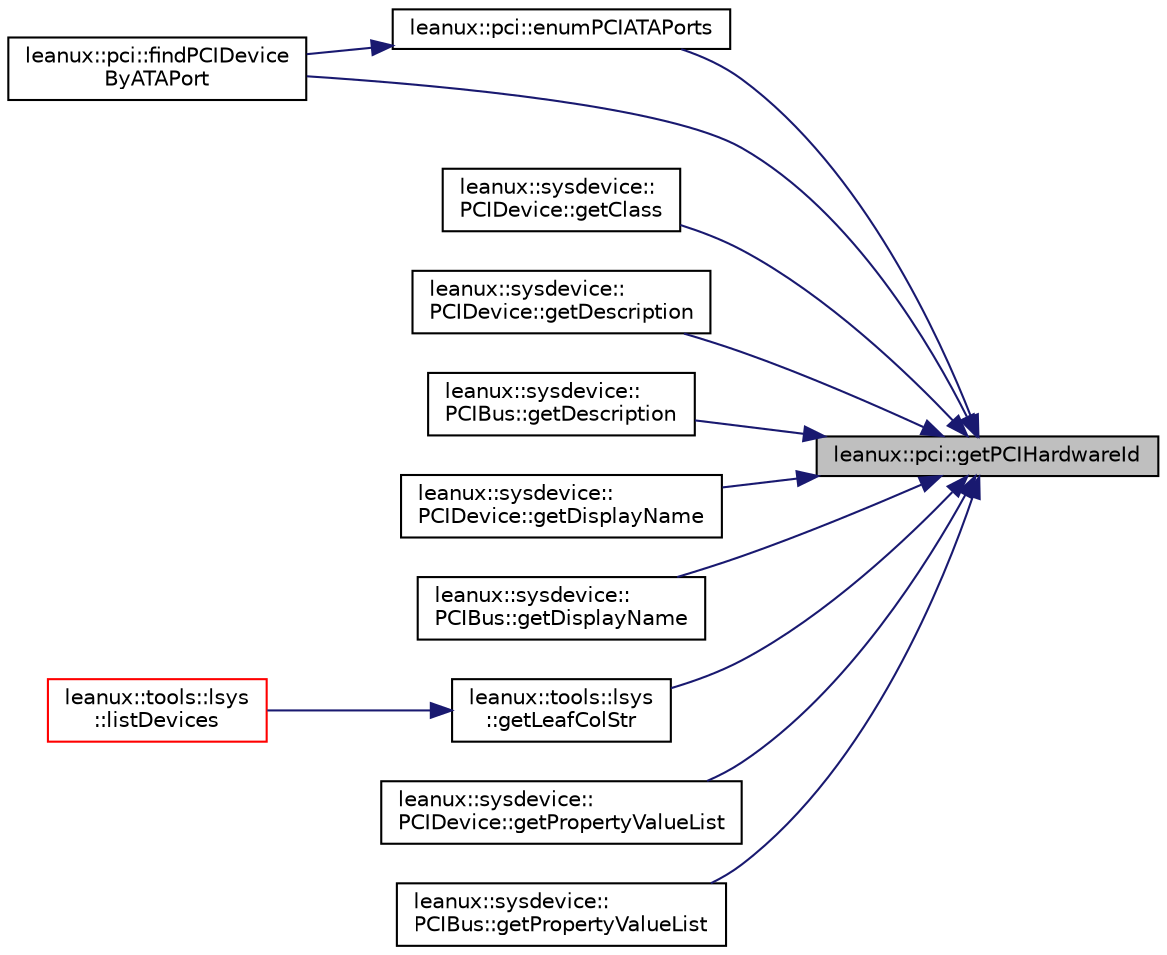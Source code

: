 digraph "leanux::pci::getPCIHardwareId"
{
 // LATEX_PDF_SIZE
  bgcolor="transparent";
  edge [fontname="Helvetica",fontsize="10",labelfontname="Helvetica",labelfontsize="10"];
  node [fontname="Helvetica",fontsize="10",shape=record];
  rankdir="RL";
  Node1 [label="leanux::pci::getPCIHardwareId",height=0.2,width=0.4,color="black", fillcolor="grey75", style="filled", fontcolor="black",tooltip="get PCIHardwareId for a PCI device path relative to /sys/devives/"];
  Node1 -> Node2 [dir="back",color="midnightblue",fontsize="10",style="solid",fontname="Helvetica"];
  Node2 [label="leanux::pci::enumPCIATAPorts",height=0.2,width=0.4,color="black",URL="$namespaceleanux_1_1pci.html#a1967209f3c225d3aec49ccd48f504777",tooltip="Enumerate ata ports for a given PCI device."];
  Node2 -> Node3 [dir="back",color="midnightblue",fontsize="10",style="solid",fontname="Helvetica"];
  Node3 [label="leanux::pci::findPCIDevice\lByATAPort",height=0.2,width=0.4,color="black",URL="$namespaceleanux_1_1pci.html#a40970cc37923958a06a10118e3dac9f9",tooltip="return a device path relative to /sys/devices to the PCI device providing the ATA port."];
  Node1 -> Node3 [dir="back",color="midnightblue",fontsize="10",style="solid",fontname="Helvetica"];
  Node1 -> Node4 [dir="back",color="midnightblue",fontsize="10",style="solid",fontname="Helvetica"];
  Node4 [label="leanux::sysdevice::\lPCIDevice::getClass",height=0.2,width=0.4,color="black",URL="$classleanux_1_1sysdevice_1_1PCIDevice.html#a2df5ef99735d1b71a81e8fdace7ec681",tooltip="Get the device class for this device."];
  Node1 -> Node5 [dir="back",color="midnightblue",fontsize="10",style="solid",fontname="Helvetica"];
  Node5 [label="leanux::sysdevice::\lPCIDevice::getDescription",height=0.2,width=0.4,color="black",URL="$classleanux_1_1sysdevice_1_1PCIDevice.html#aae7c18dcb959c11184e4b25afa5afae1",tooltip="Get a human readable description of this SysDevice."];
  Node1 -> Node6 [dir="back",color="midnightblue",fontsize="10",style="solid",fontname="Helvetica"];
  Node6 [label="leanux::sysdevice::\lPCIBus::getDescription",height=0.2,width=0.4,color="black",URL="$classleanux_1_1sysdevice_1_1PCIBus.html#a5767e123c5ff43d23820b4977712bda8",tooltip="Get a human readable description of this SysDevice."];
  Node1 -> Node7 [dir="back",color="midnightblue",fontsize="10",style="solid",fontname="Helvetica"];
  Node7 [label="leanux::sysdevice::\lPCIDevice::getDisplayName",height=0.2,width=0.4,color="black",URL="$classleanux_1_1sysdevice_1_1PCIDevice.html#a1c5f78d7c4338387d91faddca98f5028",tooltip=" "];
  Node1 -> Node8 [dir="back",color="midnightblue",fontsize="10",style="solid",fontname="Helvetica"];
  Node8 [label="leanux::sysdevice::\lPCIBus::getDisplayName",height=0.2,width=0.4,color="black",URL="$classleanux_1_1sysdevice_1_1PCIBus.html#a9873b111948df2dbc4e24097555718f3",tooltip=" "];
  Node1 -> Node9 [dir="back",color="midnightblue",fontsize="10",style="solid",fontname="Helvetica"];
  Node9 [label="leanux::tools::lsys\l::getLeafColStr",height=0.2,width=0.4,color="black",URL="$namespaceleanux_1_1tools_1_1lsys.html#a4a56050ff78d8c77b6a699ff6d5aea50",tooltip="get named field attributes for the SysDevice."];
  Node9 -> Node10 [dir="back",color="midnightblue",fontsize="10",style="solid",fontname="Helvetica"];
  Node10 [label="leanux::tools::lsys\l::listDevices",height=0.2,width=0.4,color="red",URL="$namespaceleanux_1_1tools_1_1lsys.html#ad858cdc5736e1be415f25fdaec024b58",tooltip="list devices, filtered if opt_t is set."];
  Node1 -> Node14 [dir="back",color="midnightblue",fontsize="10",style="solid",fontname="Helvetica"];
  Node14 [label="leanux::sysdevice::\lPCIDevice::getPropertyValueList",height=0.2,width=0.4,color="black",URL="$classleanux_1_1sysdevice_1_1PCIDevice.html#a226c6285004593dad421a814e57fb505",tooltip=" "];
  Node1 -> Node15 [dir="back",color="midnightblue",fontsize="10",style="solid",fontname="Helvetica"];
  Node15 [label="leanux::sysdevice::\lPCIBus::getPropertyValueList",height=0.2,width=0.4,color="black",URL="$classleanux_1_1sysdevice_1_1PCIBus.html#aa16e0e79f92e04a8e3cfebae0b133e23",tooltip=" "];
}
